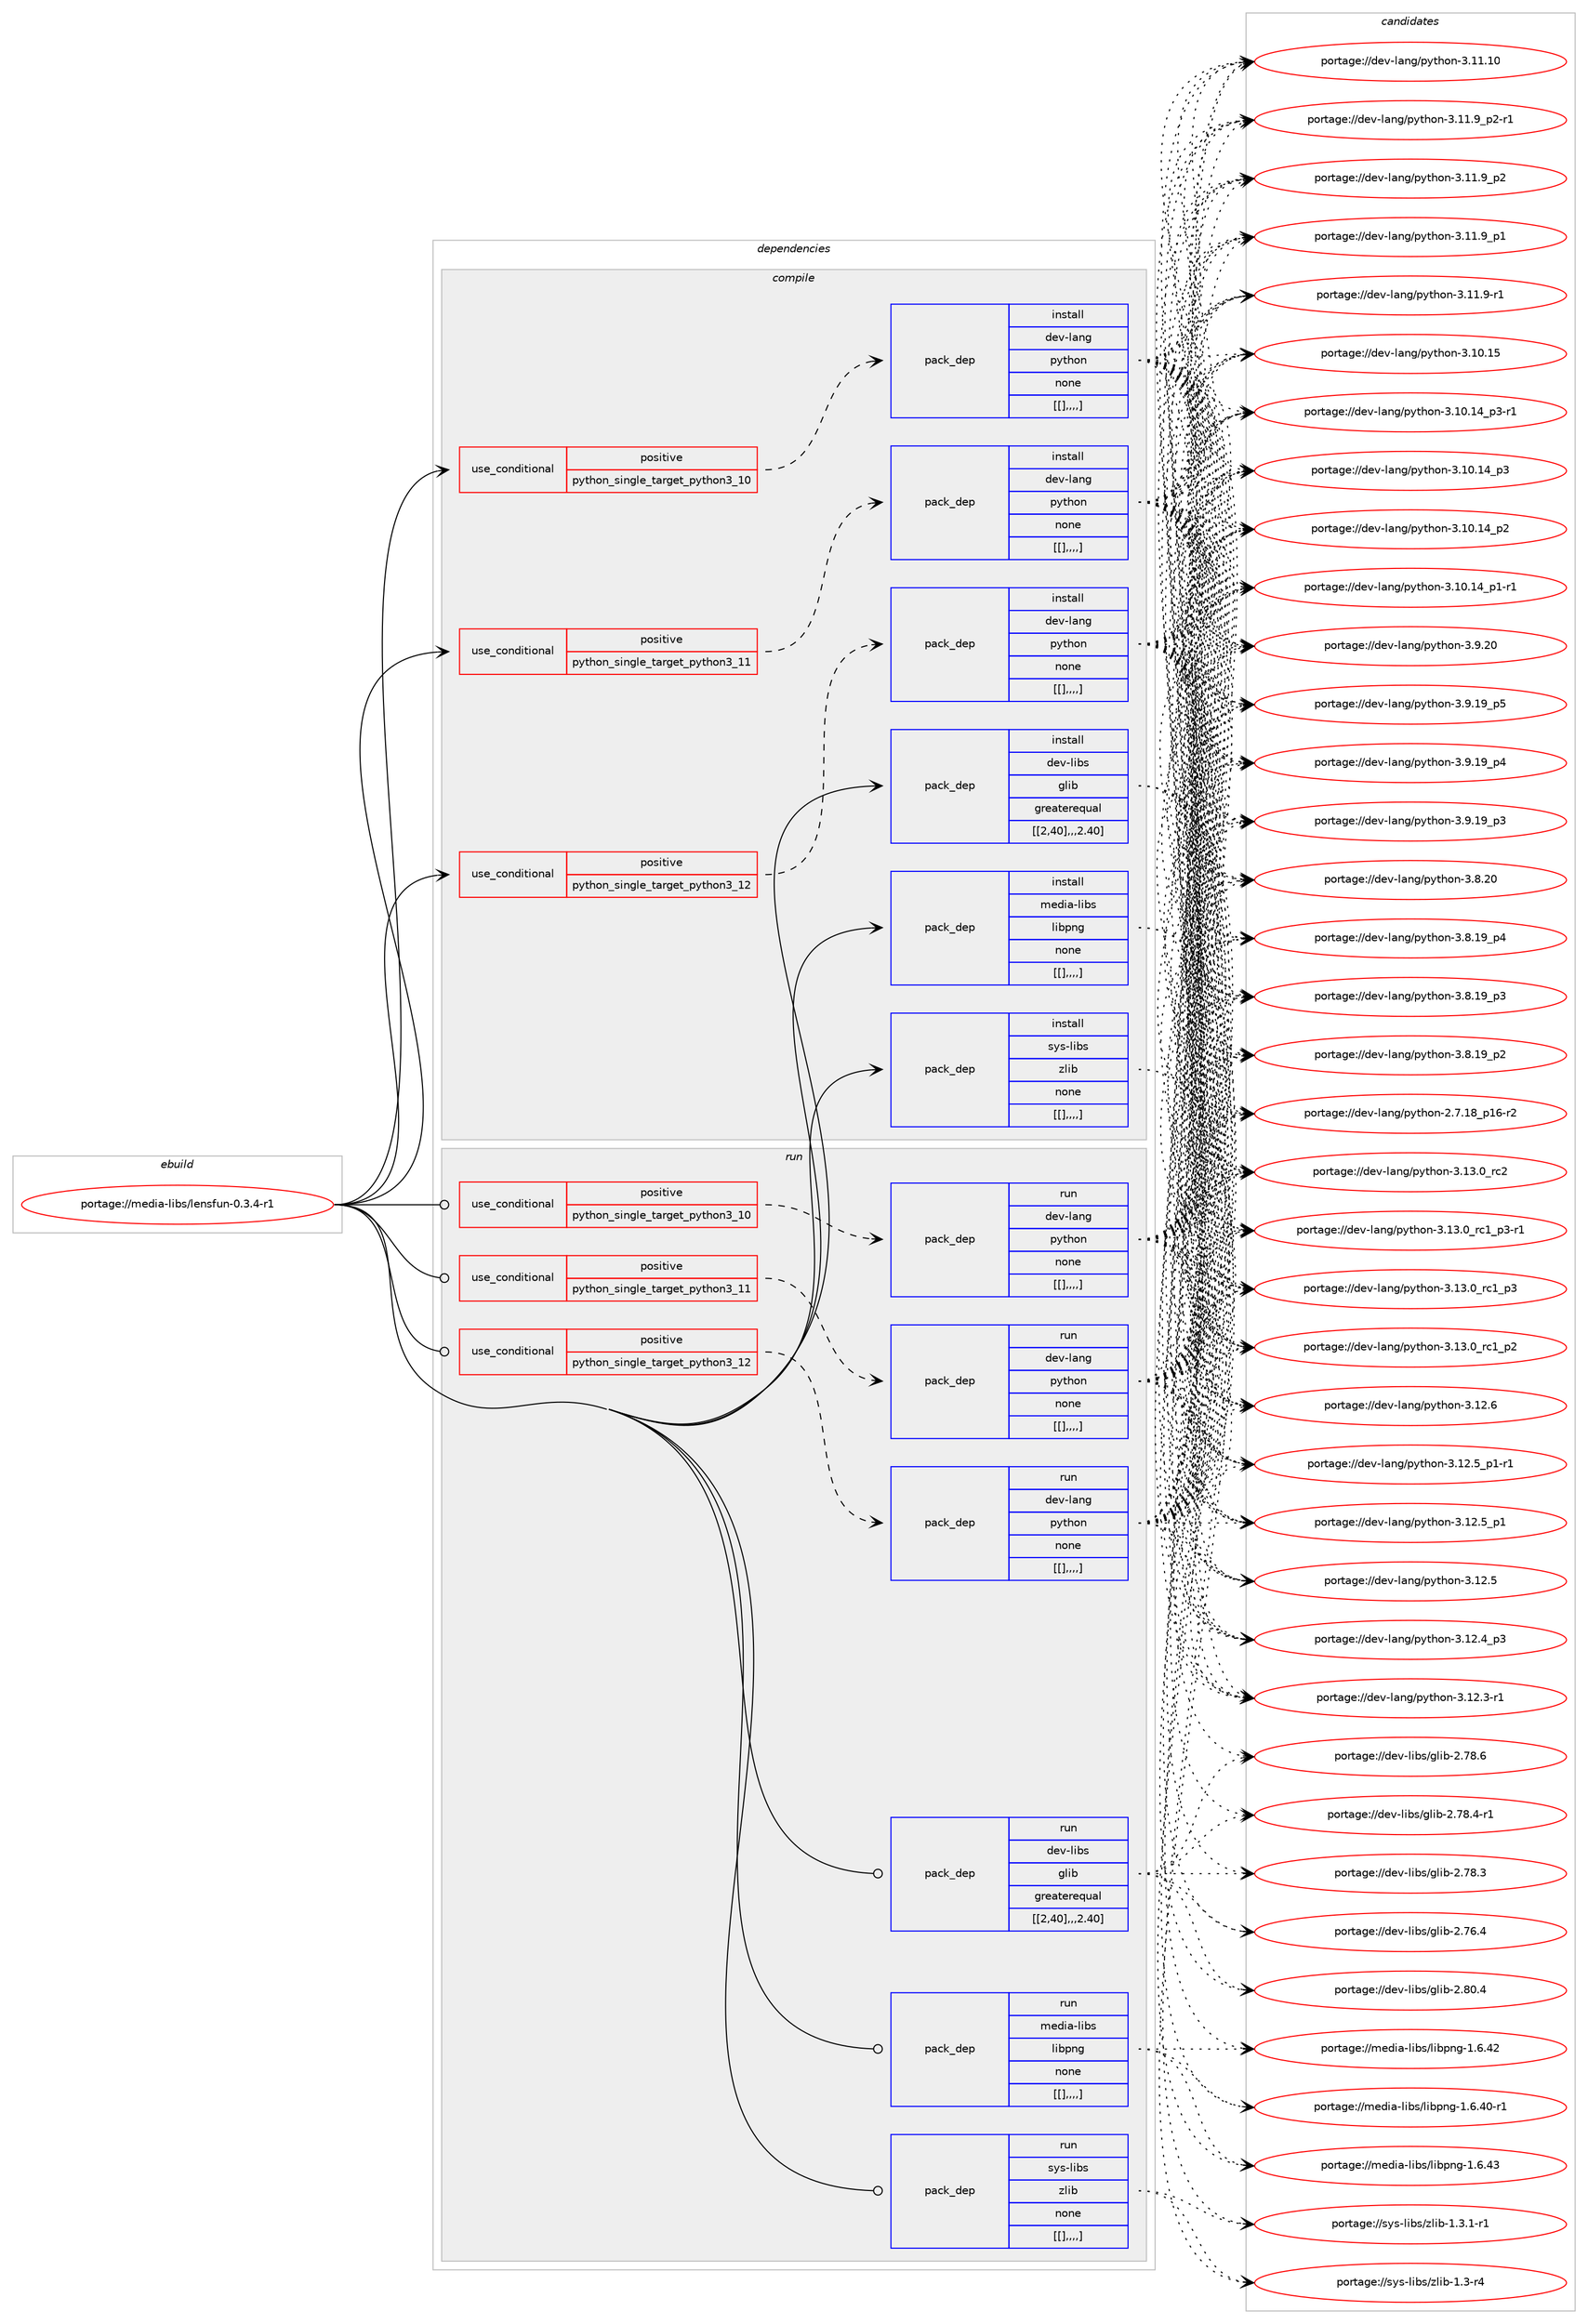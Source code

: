 digraph prolog {

# *************
# Graph options
# *************

newrank=true;
concentrate=true;
compound=true;
graph [rankdir=LR,fontname=Helvetica,fontsize=10,ranksep=1.5];#, ranksep=2.5, nodesep=0.2];
edge  [arrowhead=vee];
node  [fontname=Helvetica,fontsize=10];

# **********
# The ebuild
# **********

subgraph cluster_leftcol {
color=gray;
label=<<i>ebuild</i>>;
id [label="portage://media-libs/lensfun-0.3.4-r1", color=red, width=4, href="../media-libs/lensfun-0.3.4-r1.svg"];
}

# ****************
# The dependencies
# ****************

subgraph cluster_midcol {
color=gray;
label=<<i>dependencies</i>>;
subgraph cluster_compile {
fillcolor="#eeeeee";
style=filled;
label=<<i>compile</i>>;
subgraph cond78542 {
dependency314137 [label=<<TABLE BORDER="0" CELLBORDER="1" CELLSPACING="0" CELLPADDING="4"><TR><TD ROWSPAN="3" CELLPADDING="10">use_conditional</TD></TR><TR><TD>positive</TD></TR><TR><TD>python_single_target_python3_10</TD></TR></TABLE>>, shape=none, color=red];
subgraph pack233063 {
dependency314138 [label=<<TABLE BORDER="0" CELLBORDER="1" CELLSPACING="0" CELLPADDING="4" WIDTH="220"><TR><TD ROWSPAN="6" CELLPADDING="30">pack_dep</TD></TR><TR><TD WIDTH="110">install</TD></TR><TR><TD>dev-lang</TD></TR><TR><TD>python</TD></TR><TR><TD>none</TD></TR><TR><TD>[[],,,,]</TD></TR></TABLE>>, shape=none, color=blue];
}
dependency314137:e -> dependency314138:w [weight=20,style="dashed",arrowhead="vee"];
}
id:e -> dependency314137:w [weight=20,style="solid",arrowhead="vee"];
subgraph cond78543 {
dependency314139 [label=<<TABLE BORDER="0" CELLBORDER="1" CELLSPACING="0" CELLPADDING="4"><TR><TD ROWSPAN="3" CELLPADDING="10">use_conditional</TD></TR><TR><TD>positive</TD></TR><TR><TD>python_single_target_python3_11</TD></TR></TABLE>>, shape=none, color=red];
subgraph pack233064 {
dependency314140 [label=<<TABLE BORDER="0" CELLBORDER="1" CELLSPACING="0" CELLPADDING="4" WIDTH="220"><TR><TD ROWSPAN="6" CELLPADDING="30">pack_dep</TD></TR><TR><TD WIDTH="110">install</TD></TR><TR><TD>dev-lang</TD></TR><TR><TD>python</TD></TR><TR><TD>none</TD></TR><TR><TD>[[],,,,]</TD></TR></TABLE>>, shape=none, color=blue];
}
dependency314139:e -> dependency314140:w [weight=20,style="dashed",arrowhead="vee"];
}
id:e -> dependency314139:w [weight=20,style="solid",arrowhead="vee"];
subgraph cond78544 {
dependency314141 [label=<<TABLE BORDER="0" CELLBORDER="1" CELLSPACING="0" CELLPADDING="4"><TR><TD ROWSPAN="3" CELLPADDING="10">use_conditional</TD></TR><TR><TD>positive</TD></TR><TR><TD>python_single_target_python3_12</TD></TR></TABLE>>, shape=none, color=red];
subgraph pack233065 {
dependency314142 [label=<<TABLE BORDER="0" CELLBORDER="1" CELLSPACING="0" CELLPADDING="4" WIDTH="220"><TR><TD ROWSPAN="6" CELLPADDING="30">pack_dep</TD></TR><TR><TD WIDTH="110">install</TD></TR><TR><TD>dev-lang</TD></TR><TR><TD>python</TD></TR><TR><TD>none</TD></TR><TR><TD>[[],,,,]</TD></TR></TABLE>>, shape=none, color=blue];
}
dependency314141:e -> dependency314142:w [weight=20,style="dashed",arrowhead="vee"];
}
id:e -> dependency314141:w [weight=20,style="solid",arrowhead="vee"];
subgraph pack233066 {
dependency314143 [label=<<TABLE BORDER="0" CELLBORDER="1" CELLSPACING="0" CELLPADDING="4" WIDTH="220"><TR><TD ROWSPAN="6" CELLPADDING="30">pack_dep</TD></TR><TR><TD WIDTH="110">install</TD></TR><TR><TD>dev-libs</TD></TR><TR><TD>glib</TD></TR><TR><TD>greaterequal</TD></TR><TR><TD>[[2,40],,,2.40]</TD></TR></TABLE>>, shape=none, color=blue];
}
id:e -> dependency314143:w [weight=20,style="solid",arrowhead="vee"];
subgraph pack233067 {
dependency314144 [label=<<TABLE BORDER="0" CELLBORDER="1" CELLSPACING="0" CELLPADDING="4" WIDTH="220"><TR><TD ROWSPAN="6" CELLPADDING="30">pack_dep</TD></TR><TR><TD WIDTH="110">install</TD></TR><TR><TD>media-libs</TD></TR><TR><TD>libpng</TD></TR><TR><TD>none</TD></TR><TR><TD>[[],,,,]</TD></TR></TABLE>>, shape=none, color=blue];
}
id:e -> dependency314144:w [weight=20,style="solid",arrowhead="vee"];
subgraph pack233068 {
dependency314145 [label=<<TABLE BORDER="0" CELLBORDER="1" CELLSPACING="0" CELLPADDING="4" WIDTH="220"><TR><TD ROWSPAN="6" CELLPADDING="30">pack_dep</TD></TR><TR><TD WIDTH="110">install</TD></TR><TR><TD>sys-libs</TD></TR><TR><TD>zlib</TD></TR><TR><TD>none</TD></TR><TR><TD>[[],,,,]</TD></TR></TABLE>>, shape=none, color=blue];
}
id:e -> dependency314145:w [weight=20,style="solid",arrowhead="vee"];
}
subgraph cluster_compileandrun {
fillcolor="#eeeeee";
style=filled;
label=<<i>compile and run</i>>;
}
subgraph cluster_run {
fillcolor="#eeeeee";
style=filled;
label=<<i>run</i>>;
subgraph cond78545 {
dependency314146 [label=<<TABLE BORDER="0" CELLBORDER="1" CELLSPACING="0" CELLPADDING="4"><TR><TD ROWSPAN="3" CELLPADDING="10">use_conditional</TD></TR><TR><TD>positive</TD></TR><TR><TD>python_single_target_python3_10</TD></TR></TABLE>>, shape=none, color=red];
subgraph pack233069 {
dependency314147 [label=<<TABLE BORDER="0" CELLBORDER="1" CELLSPACING="0" CELLPADDING="4" WIDTH="220"><TR><TD ROWSPAN="6" CELLPADDING="30">pack_dep</TD></TR><TR><TD WIDTH="110">run</TD></TR><TR><TD>dev-lang</TD></TR><TR><TD>python</TD></TR><TR><TD>none</TD></TR><TR><TD>[[],,,,]</TD></TR></TABLE>>, shape=none, color=blue];
}
dependency314146:e -> dependency314147:w [weight=20,style="dashed",arrowhead="vee"];
}
id:e -> dependency314146:w [weight=20,style="solid",arrowhead="odot"];
subgraph cond78546 {
dependency314148 [label=<<TABLE BORDER="0" CELLBORDER="1" CELLSPACING="0" CELLPADDING="4"><TR><TD ROWSPAN="3" CELLPADDING="10">use_conditional</TD></TR><TR><TD>positive</TD></TR><TR><TD>python_single_target_python3_11</TD></TR></TABLE>>, shape=none, color=red];
subgraph pack233070 {
dependency314149 [label=<<TABLE BORDER="0" CELLBORDER="1" CELLSPACING="0" CELLPADDING="4" WIDTH="220"><TR><TD ROWSPAN="6" CELLPADDING="30">pack_dep</TD></TR><TR><TD WIDTH="110">run</TD></TR><TR><TD>dev-lang</TD></TR><TR><TD>python</TD></TR><TR><TD>none</TD></TR><TR><TD>[[],,,,]</TD></TR></TABLE>>, shape=none, color=blue];
}
dependency314148:e -> dependency314149:w [weight=20,style="dashed",arrowhead="vee"];
}
id:e -> dependency314148:w [weight=20,style="solid",arrowhead="odot"];
subgraph cond78547 {
dependency314150 [label=<<TABLE BORDER="0" CELLBORDER="1" CELLSPACING="0" CELLPADDING="4"><TR><TD ROWSPAN="3" CELLPADDING="10">use_conditional</TD></TR><TR><TD>positive</TD></TR><TR><TD>python_single_target_python3_12</TD></TR></TABLE>>, shape=none, color=red];
subgraph pack233071 {
dependency314151 [label=<<TABLE BORDER="0" CELLBORDER="1" CELLSPACING="0" CELLPADDING="4" WIDTH="220"><TR><TD ROWSPAN="6" CELLPADDING="30">pack_dep</TD></TR><TR><TD WIDTH="110">run</TD></TR><TR><TD>dev-lang</TD></TR><TR><TD>python</TD></TR><TR><TD>none</TD></TR><TR><TD>[[],,,,]</TD></TR></TABLE>>, shape=none, color=blue];
}
dependency314150:e -> dependency314151:w [weight=20,style="dashed",arrowhead="vee"];
}
id:e -> dependency314150:w [weight=20,style="solid",arrowhead="odot"];
subgraph pack233072 {
dependency314152 [label=<<TABLE BORDER="0" CELLBORDER="1" CELLSPACING="0" CELLPADDING="4" WIDTH="220"><TR><TD ROWSPAN="6" CELLPADDING="30">pack_dep</TD></TR><TR><TD WIDTH="110">run</TD></TR><TR><TD>dev-libs</TD></TR><TR><TD>glib</TD></TR><TR><TD>greaterequal</TD></TR><TR><TD>[[2,40],,,2.40]</TD></TR></TABLE>>, shape=none, color=blue];
}
id:e -> dependency314152:w [weight=20,style="solid",arrowhead="odot"];
subgraph pack233073 {
dependency314153 [label=<<TABLE BORDER="0" CELLBORDER="1" CELLSPACING="0" CELLPADDING="4" WIDTH="220"><TR><TD ROWSPAN="6" CELLPADDING="30">pack_dep</TD></TR><TR><TD WIDTH="110">run</TD></TR><TR><TD>media-libs</TD></TR><TR><TD>libpng</TD></TR><TR><TD>none</TD></TR><TR><TD>[[],,,,]</TD></TR></TABLE>>, shape=none, color=blue];
}
id:e -> dependency314153:w [weight=20,style="solid",arrowhead="odot"];
subgraph pack233074 {
dependency314154 [label=<<TABLE BORDER="0" CELLBORDER="1" CELLSPACING="0" CELLPADDING="4" WIDTH="220"><TR><TD ROWSPAN="6" CELLPADDING="30">pack_dep</TD></TR><TR><TD WIDTH="110">run</TD></TR><TR><TD>sys-libs</TD></TR><TR><TD>zlib</TD></TR><TR><TD>none</TD></TR><TR><TD>[[],,,,]</TD></TR></TABLE>>, shape=none, color=blue];
}
id:e -> dependency314154:w [weight=20,style="solid",arrowhead="odot"];
}
}

# **************
# The candidates
# **************

subgraph cluster_choices {
rank=same;
color=gray;
label=<<i>candidates</i>>;

subgraph choice233063 {
color=black;
nodesep=1;
choice10010111845108971101034711212111610411111045514649514648951149950 [label="portage://dev-lang/python-3.13.0_rc2", color=red, width=4,href="../dev-lang/python-3.13.0_rc2.svg"];
choice1001011184510897110103471121211161041111104551464951464895114994995112514511449 [label="portage://dev-lang/python-3.13.0_rc1_p3-r1", color=red, width=4,href="../dev-lang/python-3.13.0_rc1_p3-r1.svg"];
choice100101118451089711010347112121116104111110455146495146489511499499511251 [label="portage://dev-lang/python-3.13.0_rc1_p3", color=red, width=4,href="../dev-lang/python-3.13.0_rc1_p3.svg"];
choice100101118451089711010347112121116104111110455146495146489511499499511250 [label="portage://dev-lang/python-3.13.0_rc1_p2", color=red, width=4,href="../dev-lang/python-3.13.0_rc1_p2.svg"];
choice10010111845108971101034711212111610411111045514649504654 [label="portage://dev-lang/python-3.12.6", color=red, width=4,href="../dev-lang/python-3.12.6.svg"];
choice1001011184510897110103471121211161041111104551464950465395112494511449 [label="portage://dev-lang/python-3.12.5_p1-r1", color=red, width=4,href="../dev-lang/python-3.12.5_p1-r1.svg"];
choice100101118451089711010347112121116104111110455146495046539511249 [label="portage://dev-lang/python-3.12.5_p1", color=red, width=4,href="../dev-lang/python-3.12.5_p1.svg"];
choice10010111845108971101034711212111610411111045514649504653 [label="portage://dev-lang/python-3.12.5", color=red, width=4,href="../dev-lang/python-3.12.5.svg"];
choice100101118451089711010347112121116104111110455146495046529511251 [label="portage://dev-lang/python-3.12.4_p3", color=red, width=4,href="../dev-lang/python-3.12.4_p3.svg"];
choice100101118451089711010347112121116104111110455146495046514511449 [label="portage://dev-lang/python-3.12.3-r1", color=red, width=4,href="../dev-lang/python-3.12.3-r1.svg"];
choice1001011184510897110103471121211161041111104551464949464948 [label="portage://dev-lang/python-3.11.10", color=red, width=4,href="../dev-lang/python-3.11.10.svg"];
choice1001011184510897110103471121211161041111104551464949465795112504511449 [label="portage://dev-lang/python-3.11.9_p2-r1", color=red, width=4,href="../dev-lang/python-3.11.9_p2-r1.svg"];
choice100101118451089711010347112121116104111110455146494946579511250 [label="portage://dev-lang/python-3.11.9_p2", color=red, width=4,href="../dev-lang/python-3.11.9_p2.svg"];
choice100101118451089711010347112121116104111110455146494946579511249 [label="portage://dev-lang/python-3.11.9_p1", color=red, width=4,href="../dev-lang/python-3.11.9_p1.svg"];
choice100101118451089711010347112121116104111110455146494946574511449 [label="portage://dev-lang/python-3.11.9-r1", color=red, width=4,href="../dev-lang/python-3.11.9-r1.svg"];
choice1001011184510897110103471121211161041111104551464948464953 [label="portage://dev-lang/python-3.10.15", color=red, width=4,href="../dev-lang/python-3.10.15.svg"];
choice100101118451089711010347112121116104111110455146494846495295112514511449 [label="portage://dev-lang/python-3.10.14_p3-r1", color=red, width=4,href="../dev-lang/python-3.10.14_p3-r1.svg"];
choice10010111845108971101034711212111610411111045514649484649529511251 [label="portage://dev-lang/python-3.10.14_p3", color=red, width=4,href="../dev-lang/python-3.10.14_p3.svg"];
choice10010111845108971101034711212111610411111045514649484649529511250 [label="portage://dev-lang/python-3.10.14_p2", color=red, width=4,href="../dev-lang/python-3.10.14_p2.svg"];
choice100101118451089711010347112121116104111110455146494846495295112494511449 [label="portage://dev-lang/python-3.10.14_p1-r1", color=red, width=4,href="../dev-lang/python-3.10.14_p1-r1.svg"];
choice10010111845108971101034711212111610411111045514657465048 [label="portage://dev-lang/python-3.9.20", color=red, width=4,href="../dev-lang/python-3.9.20.svg"];
choice100101118451089711010347112121116104111110455146574649579511253 [label="portage://dev-lang/python-3.9.19_p5", color=red, width=4,href="../dev-lang/python-3.9.19_p5.svg"];
choice100101118451089711010347112121116104111110455146574649579511252 [label="portage://dev-lang/python-3.9.19_p4", color=red, width=4,href="../dev-lang/python-3.9.19_p4.svg"];
choice100101118451089711010347112121116104111110455146574649579511251 [label="portage://dev-lang/python-3.9.19_p3", color=red, width=4,href="../dev-lang/python-3.9.19_p3.svg"];
choice10010111845108971101034711212111610411111045514656465048 [label="portage://dev-lang/python-3.8.20", color=red, width=4,href="../dev-lang/python-3.8.20.svg"];
choice100101118451089711010347112121116104111110455146564649579511252 [label="portage://dev-lang/python-3.8.19_p4", color=red, width=4,href="../dev-lang/python-3.8.19_p4.svg"];
choice100101118451089711010347112121116104111110455146564649579511251 [label="portage://dev-lang/python-3.8.19_p3", color=red, width=4,href="../dev-lang/python-3.8.19_p3.svg"];
choice100101118451089711010347112121116104111110455146564649579511250 [label="portage://dev-lang/python-3.8.19_p2", color=red, width=4,href="../dev-lang/python-3.8.19_p2.svg"];
choice100101118451089711010347112121116104111110455046554649569511249544511450 [label="portage://dev-lang/python-2.7.18_p16-r2", color=red, width=4,href="../dev-lang/python-2.7.18_p16-r2.svg"];
dependency314138:e -> choice10010111845108971101034711212111610411111045514649514648951149950:w [style=dotted,weight="100"];
dependency314138:e -> choice1001011184510897110103471121211161041111104551464951464895114994995112514511449:w [style=dotted,weight="100"];
dependency314138:e -> choice100101118451089711010347112121116104111110455146495146489511499499511251:w [style=dotted,weight="100"];
dependency314138:e -> choice100101118451089711010347112121116104111110455146495146489511499499511250:w [style=dotted,weight="100"];
dependency314138:e -> choice10010111845108971101034711212111610411111045514649504654:w [style=dotted,weight="100"];
dependency314138:e -> choice1001011184510897110103471121211161041111104551464950465395112494511449:w [style=dotted,weight="100"];
dependency314138:e -> choice100101118451089711010347112121116104111110455146495046539511249:w [style=dotted,weight="100"];
dependency314138:e -> choice10010111845108971101034711212111610411111045514649504653:w [style=dotted,weight="100"];
dependency314138:e -> choice100101118451089711010347112121116104111110455146495046529511251:w [style=dotted,weight="100"];
dependency314138:e -> choice100101118451089711010347112121116104111110455146495046514511449:w [style=dotted,weight="100"];
dependency314138:e -> choice1001011184510897110103471121211161041111104551464949464948:w [style=dotted,weight="100"];
dependency314138:e -> choice1001011184510897110103471121211161041111104551464949465795112504511449:w [style=dotted,weight="100"];
dependency314138:e -> choice100101118451089711010347112121116104111110455146494946579511250:w [style=dotted,weight="100"];
dependency314138:e -> choice100101118451089711010347112121116104111110455146494946579511249:w [style=dotted,weight="100"];
dependency314138:e -> choice100101118451089711010347112121116104111110455146494946574511449:w [style=dotted,weight="100"];
dependency314138:e -> choice1001011184510897110103471121211161041111104551464948464953:w [style=dotted,weight="100"];
dependency314138:e -> choice100101118451089711010347112121116104111110455146494846495295112514511449:w [style=dotted,weight="100"];
dependency314138:e -> choice10010111845108971101034711212111610411111045514649484649529511251:w [style=dotted,weight="100"];
dependency314138:e -> choice10010111845108971101034711212111610411111045514649484649529511250:w [style=dotted,weight="100"];
dependency314138:e -> choice100101118451089711010347112121116104111110455146494846495295112494511449:w [style=dotted,weight="100"];
dependency314138:e -> choice10010111845108971101034711212111610411111045514657465048:w [style=dotted,weight="100"];
dependency314138:e -> choice100101118451089711010347112121116104111110455146574649579511253:w [style=dotted,weight="100"];
dependency314138:e -> choice100101118451089711010347112121116104111110455146574649579511252:w [style=dotted,weight="100"];
dependency314138:e -> choice100101118451089711010347112121116104111110455146574649579511251:w [style=dotted,weight="100"];
dependency314138:e -> choice10010111845108971101034711212111610411111045514656465048:w [style=dotted,weight="100"];
dependency314138:e -> choice100101118451089711010347112121116104111110455146564649579511252:w [style=dotted,weight="100"];
dependency314138:e -> choice100101118451089711010347112121116104111110455146564649579511251:w [style=dotted,weight="100"];
dependency314138:e -> choice100101118451089711010347112121116104111110455146564649579511250:w [style=dotted,weight="100"];
dependency314138:e -> choice100101118451089711010347112121116104111110455046554649569511249544511450:w [style=dotted,weight="100"];
}
subgraph choice233064 {
color=black;
nodesep=1;
choice10010111845108971101034711212111610411111045514649514648951149950 [label="portage://dev-lang/python-3.13.0_rc2", color=red, width=4,href="../dev-lang/python-3.13.0_rc2.svg"];
choice1001011184510897110103471121211161041111104551464951464895114994995112514511449 [label="portage://dev-lang/python-3.13.0_rc1_p3-r1", color=red, width=4,href="../dev-lang/python-3.13.0_rc1_p3-r1.svg"];
choice100101118451089711010347112121116104111110455146495146489511499499511251 [label="portage://dev-lang/python-3.13.0_rc1_p3", color=red, width=4,href="../dev-lang/python-3.13.0_rc1_p3.svg"];
choice100101118451089711010347112121116104111110455146495146489511499499511250 [label="portage://dev-lang/python-3.13.0_rc1_p2", color=red, width=4,href="../dev-lang/python-3.13.0_rc1_p2.svg"];
choice10010111845108971101034711212111610411111045514649504654 [label="portage://dev-lang/python-3.12.6", color=red, width=4,href="../dev-lang/python-3.12.6.svg"];
choice1001011184510897110103471121211161041111104551464950465395112494511449 [label="portage://dev-lang/python-3.12.5_p1-r1", color=red, width=4,href="../dev-lang/python-3.12.5_p1-r1.svg"];
choice100101118451089711010347112121116104111110455146495046539511249 [label="portage://dev-lang/python-3.12.5_p1", color=red, width=4,href="../dev-lang/python-3.12.5_p1.svg"];
choice10010111845108971101034711212111610411111045514649504653 [label="portage://dev-lang/python-3.12.5", color=red, width=4,href="../dev-lang/python-3.12.5.svg"];
choice100101118451089711010347112121116104111110455146495046529511251 [label="portage://dev-lang/python-3.12.4_p3", color=red, width=4,href="../dev-lang/python-3.12.4_p3.svg"];
choice100101118451089711010347112121116104111110455146495046514511449 [label="portage://dev-lang/python-3.12.3-r1", color=red, width=4,href="../dev-lang/python-3.12.3-r1.svg"];
choice1001011184510897110103471121211161041111104551464949464948 [label="portage://dev-lang/python-3.11.10", color=red, width=4,href="../dev-lang/python-3.11.10.svg"];
choice1001011184510897110103471121211161041111104551464949465795112504511449 [label="portage://dev-lang/python-3.11.9_p2-r1", color=red, width=4,href="../dev-lang/python-3.11.9_p2-r1.svg"];
choice100101118451089711010347112121116104111110455146494946579511250 [label="portage://dev-lang/python-3.11.9_p2", color=red, width=4,href="../dev-lang/python-3.11.9_p2.svg"];
choice100101118451089711010347112121116104111110455146494946579511249 [label="portage://dev-lang/python-3.11.9_p1", color=red, width=4,href="../dev-lang/python-3.11.9_p1.svg"];
choice100101118451089711010347112121116104111110455146494946574511449 [label="portage://dev-lang/python-3.11.9-r1", color=red, width=4,href="../dev-lang/python-3.11.9-r1.svg"];
choice1001011184510897110103471121211161041111104551464948464953 [label="portage://dev-lang/python-3.10.15", color=red, width=4,href="../dev-lang/python-3.10.15.svg"];
choice100101118451089711010347112121116104111110455146494846495295112514511449 [label="portage://dev-lang/python-3.10.14_p3-r1", color=red, width=4,href="../dev-lang/python-3.10.14_p3-r1.svg"];
choice10010111845108971101034711212111610411111045514649484649529511251 [label="portage://dev-lang/python-3.10.14_p3", color=red, width=4,href="../dev-lang/python-3.10.14_p3.svg"];
choice10010111845108971101034711212111610411111045514649484649529511250 [label="portage://dev-lang/python-3.10.14_p2", color=red, width=4,href="../dev-lang/python-3.10.14_p2.svg"];
choice100101118451089711010347112121116104111110455146494846495295112494511449 [label="portage://dev-lang/python-3.10.14_p1-r1", color=red, width=4,href="../dev-lang/python-3.10.14_p1-r1.svg"];
choice10010111845108971101034711212111610411111045514657465048 [label="portage://dev-lang/python-3.9.20", color=red, width=4,href="../dev-lang/python-3.9.20.svg"];
choice100101118451089711010347112121116104111110455146574649579511253 [label="portage://dev-lang/python-3.9.19_p5", color=red, width=4,href="../dev-lang/python-3.9.19_p5.svg"];
choice100101118451089711010347112121116104111110455146574649579511252 [label="portage://dev-lang/python-3.9.19_p4", color=red, width=4,href="../dev-lang/python-3.9.19_p4.svg"];
choice100101118451089711010347112121116104111110455146574649579511251 [label="portage://dev-lang/python-3.9.19_p3", color=red, width=4,href="../dev-lang/python-3.9.19_p3.svg"];
choice10010111845108971101034711212111610411111045514656465048 [label="portage://dev-lang/python-3.8.20", color=red, width=4,href="../dev-lang/python-3.8.20.svg"];
choice100101118451089711010347112121116104111110455146564649579511252 [label="portage://dev-lang/python-3.8.19_p4", color=red, width=4,href="../dev-lang/python-3.8.19_p4.svg"];
choice100101118451089711010347112121116104111110455146564649579511251 [label="portage://dev-lang/python-3.8.19_p3", color=red, width=4,href="../dev-lang/python-3.8.19_p3.svg"];
choice100101118451089711010347112121116104111110455146564649579511250 [label="portage://dev-lang/python-3.8.19_p2", color=red, width=4,href="../dev-lang/python-3.8.19_p2.svg"];
choice100101118451089711010347112121116104111110455046554649569511249544511450 [label="portage://dev-lang/python-2.7.18_p16-r2", color=red, width=4,href="../dev-lang/python-2.7.18_p16-r2.svg"];
dependency314140:e -> choice10010111845108971101034711212111610411111045514649514648951149950:w [style=dotted,weight="100"];
dependency314140:e -> choice1001011184510897110103471121211161041111104551464951464895114994995112514511449:w [style=dotted,weight="100"];
dependency314140:e -> choice100101118451089711010347112121116104111110455146495146489511499499511251:w [style=dotted,weight="100"];
dependency314140:e -> choice100101118451089711010347112121116104111110455146495146489511499499511250:w [style=dotted,weight="100"];
dependency314140:e -> choice10010111845108971101034711212111610411111045514649504654:w [style=dotted,weight="100"];
dependency314140:e -> choice1001011184510897110103471121211161041111104551464950465395112494511449:w [style=dotted,weight="100"];
dependency314140:e -> choice100101118451089711010347112121116104111110455146495046539511249:w [style=dotted,weight="100"];
dependency314140:e -> choice10010111845108971101034711212111610411111045514649504653:w [style=dotted,weight="100"];
dependency314140:e -> choice100101118451089711010347112121116104111110455146495046529511251:w [style=dotted,weight="100"];
dependency314140:e -> choice100101118451089711010347112121116104111110455146495046514511449:w [style=dotted,weight="100"];
dependency314140:e -> choice1001011184510897110103471121211161041111104551464949464948:w [style=dotted,weight="100"];
dependency314140:e -> choice1001011184510897110103471121211161041111104551464949465795112504511449:w [style=dotted,weight="100"];
dependency314140:e -> choice100101118451089711010347112121116104111110455146494946579511250:w [style=dotted,weight="100"];
dependency314140:e -> choice100101118451089711010347112121116104111110455146494946579511249:w [style=dotted,weight="100"];
dependency314140:e -> choice100101118451089711010347112121116104111110455146494946574511449:w [style=dotted,weight="100"];
dependency314140:e -> choice1001011184510897110103471121211161041111104551464948464953:w [style=dotted,weight="100"];
dependency314140:e -> choice100101118451089711010347112121116104111110455146494846495295112514511449:w [style=dotted,weight="100"];
dependency314140:e -> choice10010111845108971101034711212111610411111045514649484649529511251:w [style=dotted,weight="100"];
dependency314140:e -> choice10010111845108971101034711212111610411111045514649484649529511250:w [style=dotted,weight="100"];
dependency314140:e -> choice100101118451089711010347112121116104111110455146494846495295112494511449:w [style=dotted,weight="100"];
dependency314140:e -> choice10010111845108971101034711212111610411111045514657465048:w [style=dotted,weight="100"];
dependency314140:e -> choice100101118451089711010347112121116104111110455146574649579511253:w [style=dotted,weight="100"];
dependency314140:e -> choice100101118451089711010347112121116104111110455146574649579511252:w [style=dotted,weight="100"];
dependency314140:e -> choice100101118451089711010347112121116104111110455146574649579511251:w [style=dotted,weight="100"];
dependency314140:e -> choice10010111845108971101034711212111610411111045514656465048:w [style=dotted,weight="100"];
dependency314140:e -> choice100101118451089711010347112121116104111110455146564649579511252:w [style=dotted,weight="100"];
dependency314140:e -> choice100101118451089711010347112121116104111110455146564649579511251:w [style=dotted,weight="100"];
dependency314140:e -> choice100101118451089711010347112121116104111110455146564649579511250:w [style=dotted,weight="100"];
dependency314140:e -> choice100101118451089711010347112121116104111110455046554649569511249544511450:w [style=dotted,weight="100"];
}
subgraph choice233065 {
color=black;
nodesep=1;
choice10010111845108971101034711212111610411111045514649514648951149950 [label="portage://dev-lang/python-3.13.0_rc2", color=red, width=4,href="../dev-lang/python-3.13.0_rc2.svg"];
choice1001011184510897110103471121211161041111104551464951464895114994995112514511449 [label="portage://dev-lang/python-3.13.0_rc1_p3-r1", color=red, width=4,href="../dev-lang/python-3.13.0_rc1_p3-r1.svg"];
choice100101118451089711010347112121116104111110455146495146489511499499511251 [label="portage://dev-lang/python-3.13.0_rc1_p3", color=red, width=4,href="../dev-lang/python-3.13.0_rc1_p3.svg"];
choice100101118451089711010347112121116104111110455146495146489511499499511250 [label="portage://dev-lang/python-3.13.0_rc1_p2", color=red, width=4,href="../dev-lang/python-3.13.0_rc1_p2.svg"];
choice10010111845108971101034711212111610411111045514649504654 [label="portage://dev-lang/python-3.12.6", color=red, width=4,href="../dev-lang/python-3.12.6.svg"];
choice1001011184510897110103471121211161041111104551464950465395112494511449 [label="portage://dev-lang/python-3.12.5_p1-r1", color=red, width=4,href="../dev-lang/python-3.12.5_p1-r1.svg"];
choice100101118451089711010347112121116104111110455146495046539511249 [label="portage://dev-lang/python-3.12.5_p1", color=red, width=4,href="../dev-lang/python-3.12.5_p1.svg"];
choice10010111845108971101034711212111610411111045514649504653 [label="portage://dev-lang/python-3.12.5", color=red, width=4,href="../dev-lang/python-3.12.5.svg"];
choice100101118451089711010347112121116104111110455146495046529511251 [label="portage://dev-lang/python-3.12.4_p3", color=red, width=4,href="../dev-lang/python-3.12.4_p3.svg"];
choice100101118451089711010347112121116104111110455146495046514511449 [label="portage://dev-lang/python-3.12.3-r1", color=red, width=4,href="../dev-lang/python-3.12.3-r1.svg"];
choice1001011184510897110103471121211161041111104551464949464948 [label="portage://dev-lang/python-3.11.10", color=red, width=4,href="../dev-lang/python-3.11.10.svg"];
choice1001011184510897110103471121211161041111104551464949465795112504511449 [label="portage://dev-lang/python-3.11.9_p2-r1", color=red, width=4,href="../dev-lang/python-3.11.9_p2-r1.svg"];
choice100101118451089711010347112121116104111110455146494946579511250 [label="portage://dev-lang/python-3.11.9_p2", color=red, width=4,href="../dev-lang/python-3.11.9_p2.svg"];
choice100101118451089711010347112121116104111110455146494946579511249 [label="portage://dev-lang/python-3.11.9_p1", color=red, width=4,href="../dev-lang/python-3.11.9_p1.svg"];
choice100101118451089711010347112121116104111110455146494946574511449 [label="portage://dev-lang/python-3.11.9-r1", color=red, width=4,href="../dev-lang/python-3.11.9-r1.svg"];
choice1001011184510897110103471121211161041111104551464948464953 [label="portage://dev-lang/python-3.10.15", color=red, width=4,href="../dev-lang/python-3.10.15.svg"];
choice100101118451089711010347112121116104111110455146494846495295112514511449 [label="portage://dev-lang/python-3.10.14_p3-r1", color=red, width=4,href="../dev-lang/python-3.10.14_p3-r1.svg"];
choice10010111845108971101034711212111610411111045514649484649529511251 [label="portage://dev-lang/python-3.10.14_p3", color=red, width=4,href="../dev-lang/python-3.10.14_p3.svg"];
choice10010111845108971101034711212111610411111045514649484649529511250 [label="portage://dev-lang/python-3.10.14_p2", color=red, width=4,href="../dev-lang/python-3.10.14_p2.svg"];
choice100101118451089711010347112121116104111110455146494846495295112494511449 [label="portage://dev-lang/python-3.10.14_p1-r1", color=red, width=4,href="../dev-lang/python-3.10.14_p1-r1.svg"];
choice10010111845108971101034711212111610411111045514657465048 [label="portage://dev-lang/python-3.9.20", color=red, width=4,href="../dev-lang/python-3.9.20.svg"];
choice100101118451089711010347112121116104111110455146574649579511253 [label="portage://dev-lang/python-3.9.19_p5", color=red, width=4,href="../dev-lang/python-3.9.19_p5.svg"];
choice100101118451089711010347112121116104111110455146574649579511252 [label="portage://dev-lang/python-3.9.19_p4", color=red, width=4,href="../dev-lang/python-3.9.19_p4.svg"];
choice100101118451089711010347112121116104111110455146574649579511251 [label="portage://dev-lang/python-3.9.19_p3", color=red, width=4,href="../dev-lang/python-3.9.19_p3.svg"];
choice10010111845108971101034711212111610411111045514656465048 [label="portage://dev-lang/python-3.8.20", color=red, width=4,href="../dev-lang/python-3.8.20.svg"];
choice100101118451089711010347112121116104111110455146564649579511252 [label="portage://dev-lang/python-3.8.19_p4", color=red, width=4,href="../dev-lang/python-3.8.19_p4.svg"];
choice100101118451089711010347112121116104111110455146564649579511251 [label="portage://dev-lang/python-3.8.19_p3", color=red, width=4,href="../dev-lang/python-3.8.19_p3.svg"];
choice100101118451089711010347112121116104111110455146564649579511250 [label="portage://dev-lang/python-3.8.19_p2", color=red, width=4,href="../dev-lang/python-3.8.19_p2.svg"];
choice100101118451089711010347112121116104111110455046554649569511249544511450 [label="portage://dev-lang/python-2.7.18_p16-r2", color=red, width=4,href="../dev-lang/python-2.7.18_p16-r2.svg"];
dependency314142:e -> choice10010111845108971101034711212111610411111045514649514648951149950:w [style=dotted,weight="100"];
dependency314142:e -> choice1001011184510897110103471121211161041111104551464951464895114994995112514511449:w [style=dotted,weight="100"];
dependency314142:e -> choice100101118451089711010347112121116104111110455146495146489511499499511251:w [style=dotted,weight="100"];
dependency314142:e -> choice100101118451089711010347112121116104111110455146495146489511499499511250:w [style=dotted,weight="100"];
dependency314142:e -> choice10010111845108971101034711212111610411111045514649504654:w [style=dotted,weight="100"];
dependency314142:e -> choice1001011184510897110103471121211161041111104551464950465395112494511449:w [style=dotted,weight="100"];
dependency314142:e -> choice100101118451089711010347112121116104111110455146495046539511249:w [style=dotted,weight="100"];
dependency314142:e -> choice10010111845108971101034711212111610411111045514649504653:w [style=dotted,weight="100"];
dependency314142:e -> choice100101118451089711010347112121116104111110455146495046529511251:w [style=dotted,weight="100"];
dependency314142:e -> choice100101118451089711010347112121116104111110455146495046514511449:w [style=dotted,weight="100"];
dependency314142:e -> choice1001011184510897110103471121211161041111104551464949464948:w [style=dotted,weight="100"];
dependency314142:e -> choice1001011184510897110103471121211161041111104551464949465795112504511449:w [style=dotted,weight="100"];
dependency314142:e -> choice100101118451089711010347112121116104111110455146494946579511250:w [style=dotted,weight="100"];
dependency314142:e -> choice100101118451089711010347112121116104111110455146494946579511249:w [style=dotted,weight="100"];
dependency314142:e -> choice100101118451089711010347112121116104111110455146494946574511449:w [style=dotted,weight="100"];
dependency314142:e -> choice1001011184510897110103471121211161041111104551464948464953:w [style=dotted,weight="100"];
dependency314142:e -> choice100101118451089711010347112121116104111110455146494846495295112514511449:w [style=dotted,weight="100"];
dependency314142:e -> choice10010111845108971101034711212111610411111045514649484649529511251:w [style=dotted,weight="100"];
dependency314142:e -> choice10010111845108971101034711212111610411111045514649484649529511250:w [style=dotted,weight="100"];
dependency314142:e -> choice100101118451089711010347112121116104111110455146494846495295112494511449:w [style=dotted,weight="100"];
dependency314142:e -> choice10010111845108971101034711212111610411111045514657465048:w [style=dotted,weight="100"];
dependency314142:e -> choice100101118451089711010347112121116104111110455146574649579511253:w [style=dotted,weight="100"];
dependency314142:e -> choice100101118451089711010347112121116104111110455146574649579511252:w [style=dotted,weight="100"];
dependency314142:e -> choice100101118451089711010347112121116104111110455146574649579511251:w [style=dotted,weight="100"];
dependency314142:e -> choice10010111845108971101034711212111610411111045514656465048:w [style=dotted,weight="100"];
dependency314142:e -> choice100101118451089711010347112121116104111110455146564649579511252:w [style=dotted,weight="100"];
dependency314142:e -> choice100101118451089711010347112121116104111110455146564649579511251:w [style=dotted,weight="100"];
dependency314142:e -> choice100101118451089711010347112121116104111110455146564649579511250:w [style=dotted,weight="100"];
dependency314142:e -> choice100101118451089711010347112121116104111110455046554649569511249544511450:w [style=dotted,weight="100"];
}
subgraph choice233066 {
color=black;
nodesep=1;
choice1001011184510810598115471031081059845504656484652 [label="portage://dev-libs/glib-2.80.4", color=red, width=4,href="../dev-libs/glib-2.80.4.svg"];
choice1001011184510810598115471031081059845504655564654 [label="portage://dev-libs/glib-2.78.6", color=red, width=4,href="../dev-libs/glib-2.78.6.svg"];
choice10010111845108105981154710310810598455046555646524511449 [label="portage://dev-libs/glib-2.78.4-r1", color=red, width=4,href="../dev-libs/glib-2.78.4-r1.svg"];
choice1001011184510810598115471031081059845504655564651 [label="portage://dev-libs/glib-2.78.3", color=red, width=4,href="../dev-libs/glib-2.78.3.svg"];
choice1001011184510810598115471031081059845504655544652 [label="portage://dev-libs/glib-2.76.4", color=red, width=4,href="../dev-libs/glib-2.76.4.svg"];
dependency314143:e -> choice1001011184510810598115471031081059845504656484652:w [style=dotted,weight="100"];
dependency314143:e -> choice1001011184510810598115471031081059845504655564654:w [style=dotted,weight="100"];
dependency314143:e -> choice10010111845108105981154710310810598455046555646524511449:w [style=dotted,weight="100"];
dependency314143:e -> choice1001011184510810598115471031081059845504655564651:w [style=dotted,weight="100"];
dependency314143:e -> choice1001011184510810598115471031081059845504655544652:w [style=dotted,weight="100"];
}
subgraph choice233067 {
color=black;
nodesep=1;
choice109101100105974510810598115471081059811211010345494654465251 [label="portage://media-libs/libpng-1.6.43", color=red, width=4,href="../media-libs/libpng-1.6.43.svg"];
choice109101100105974510810598115471081059811211010345494654465250 [label="portage://media-libs/libpng-1.6.42", color=red, width=4,href="../media-libs/libpng-1.6.42.svg"];
choice1091011001059745108105981154710810598112110103454946544652484511449 [label="portage://media-libs/libpng-1.6.40-r1", color=red, width=4,href="../media-libs/libpng-1.6.40-r1.svg"];
dependency314144:e -> choice109101100105974510810598115471081059811211010345494654465251:w [style=dotted,weight="100"];
dependency314144:e -> choice109101100105974510810598115471081059811211010345494654465250:w [style=dotted,weight="100"];
dependency314144:e -> choice1091011001059745108105981154710810598112110103454946544652484511449:w [style=dotted,weight="100"];
}
subgraph choice233068 {
color=black;
nodesep=1;
choice115121115451081059811547122108105984549465146494511449 [label="portage://sys-libs/zlib-1.3.1-r1", color=red, width=4,href="../sys-libs/zlib-1.3.1-r1.svg"];
choice11512111545108105981154712210810598454946514511452 [label="portage://sys-libs/zlib-1.3-r4", color=red, width=4,href="../sys-libs/zlib-1.3-r4.svg"];
dependency314145:e -> choice115121115451081059811547122108105984549465146494511449:w [style=dotted,weight="100"];
dependency314145:e -> choice11512111545108105981154712210810598454946514511452:w [style=dotted,weight="100"];
}
subgraph choice233069 {
color=black;
nodesep=1;
choice10010111845108971101034711212111610411111045514649514648951149950 [label="portage://dev-lang/python-3.13.0_rc2", color=red, width=4,href="../dev-lang/python-3.13.0_rc2.svg"];
choice1001011184510897110103471121211161041111104551464951464895114994995112514511449 [label="portage://dev-lang/python-3.13.0_rc1_p3-r1", color=red, width=4,href="../dev-lang/python-3.13.0_rc1_p3-r1.svg"];
choice100101118451089711010347112121116104111110455146495146489511499499511251 [label="portage://dev-lang/python-3.13.0_rc1_p3", color=red, width=4,href="../dev-lang/python-3.13.0_rc1_p3.svg"];
choice100101118451089711010347112121116104111110455146495146489511499499511250 [label="portage://dev-lang/python-3.13.0_rc1_p2", color=red, width=4,href="../dev-lang/python-3.13.0_rc1_p2.svg"];
choice10010111845108971101034711212111610411111045514649504654 [label="portage://dev-lang/python-3.12.6", color=red, width=4,href="../dev-lang/python-3.12.6.svg"];
choice1001011184510897110103471121211161041111104551464950465395112494511449 [label="portage://dev-lang/python-3.12.5_p1-r1", color=red, width=4,href="../dev-lang/python-3.12.5_p1-r1.svg"];
choice100101118451089711010347112121116104111110455146495046539511249 [label="portage://dev-lang/python-3.12.5_p1", color=red, width=4,href="../dev-lang/python-3.12.5_p1.svg"];
choice10010111845108971101034711212111610411111045514649504653 [label="portage://dev-lang/python-3.12.5", color=red, width=4,href="../dev-lang/python-3.12.5.svg"];
choice100101118451089711010347112121116104111110455146495046529511251 [label="portage://dev-lang/python-3.12.4_p3", color=red, width=4,href="../dev-lang/python-3.12.4_p3.svg"];
choice100101118451089711010347112121116104111110455146495046514511449 [label="portage://dev-lang/python-3.12.3-r1", color=red, width=4,href="../dev-lang/python-3.12.3-r1.svg"];
choice1001011184510897110103471121211161041111104551464949464948 [label="portage://dev-lang/python-3.11.10", color=red, width=4,href="../dev-lang/python-3.11.10.svg"];
choice1001011184510897110103471121211161041111104551464949465795112504511449 [label="portage://dev-lang/python-3.11.9_p2-r1", color=red, width=4,href="../dev-lang/python-3.11.9_p2-r1.svg"];
choice100101118451089711010347112121116104111110455146494946579511250 [label="portage://dev-lang/python-3.11.9_p2", color=red, width=4,href="../dev-lang/python-3.11.9_p2.svg"];
choice100101118451089711010347112121116104111110455146494946579511249 [label="portage://dev-lang/python-3.11.9_p1", color=red, width=4,href="../dev-lang/python-3.11.9_p1.svg"];
choice100101118451089711010347112121116104111110455146494946574511449 [label="portage://dev-lang/python-3.11.9-r1", color=red, width=4,href="../dev-lang/python-3.11.9-r1.svg"];
choice1001011184510897110103471121211161041111104551464948464953 [label="portage://dev-lang/python-3.10.15", color=red, width=4,href="../dev-lang/python-3.10.15.svg"];
choice100101118451089711010347112121116104111110455146494846495295112514511449 [label="portage://dev-lang/python-3.10.14_p3-r1", color=red, width=4,href="../dev-lang/python-3.10.14_p3-r1.svg"];
choice10010111845108971101034711212111610411111045514649484649529511251 [label="portage://dev-lang/python-3.10.14_p3", color=red, width=4,href="../dev-lang/python-3.10.14_p3.svg"];
choice10010111845108971101034711212111610411111045514649484649529511250 [label="portage://dev-lang/python-3.10.14_p2", color=red, width=4,href="../dev-lang/python-3.10.14_p2.svg"];
choice100101118451089711010347112121116104111110455146494846495295112494511449 [label="portage://dev-lang/python-3.10.14_p1-r1", color=red, width=4,href="../dev-lang/python-3.10.14_p1-r1.svg"];
choice10010111845108971101034711212111610411111045514657465048 [label="portage://dev-lang/python-3.9.20", color=red, width=4,href="../dev-lang/python-3.9.20.svg"];
choice100101118451089711010347112121116104111110455146574649579511253 [label="portage://dev-lang/python-3.9.19_p5", color=red, width=4,href="../dev-lang/python-3.9.19_p5.svg"];
choice100101118451089711010347112121116104111110455146574649579511252 [label="portage://dev-lang/python-3.9.19_p4", color=red, width=4,href="../dev-lang/python-3.9.19_p4.svg"];
choice100101118451089711010347112121116104111110455146574649579511251 [label="portage://dev-lang/python-3.9.19_p3", color=red, width=4,href="../dev-lang/python-3.9.19_p3.svg"];
choice10010111845108971101034711212111610411111045514656465048 [label="portage://dev-lang/python-3.8.20", color=red, width=4,href="../dev-lang/python-3.8.20.svg"];
choice100101118451089711010347112121116104111110455146564649579511252 [label="portage://dev-lang/python-3.8.19_p4", color=red, width=4,href="../dev-lang/python-3.8.19_p4.svg"];
choice100101118451089711010347112121116104111110455146564649579511251 [label="portage://dev-lang/python-3.8.19_p3", color=red, width=4,href="../dev-lang/python-3.8.19_p3.svg"];
choice100101118451089711010347112121116104111110455146564649579511250 [label="portage://dev-lang/python-3.8.19_p2", color=red, width=4,href="../dev-lang/python-3.8.19_p2.svg"];
choice100101118451089711010347112121116104111110455046554649569511249544511450 [label="portage://dev-lang/python-2.7.18_p16-r2", color=red, width=4,href="../dev-lang/python-2.7.18_p16-r2.svg"];
dependency314147:e -> choice10010111845108971101034711212111610411111045514649514648951149950:w [style=dotted,weight="100"];
dependency314147:e -> choice1001011184510897110103471121211161041111104551464951464895114994995112514511449:w [style=dotted,weight="100"];
dependency314147:e -> choice100101118451089711010347112121116104111110455146495146489511499499511251:w [style=dotted,weight="100"];
dependency314147:e -> choice100101118451089711010347112121116104111110455146495146489511499499511250:w [style=dotted,weight="100"];
dependency314147:e -> choice10010111845108971101034711212111610411111045514649504654:w [style=dotted,weight="100"];
dependency314147:e -> choice1001011184510897110103471121211161041111104551464950465395112494511449:w [style=dotted,weight="100"];
dependency314147:e -> choice100101118451089711010347112121116104111110455146495046539511249:w [style=dotted,weight="100"];
dependency314147:e -> choice10010111845108971101034711212111610411111045514649504653:w [style=dotted,weight="100"];
dependency314147:e -> choice100101118451089711010347112121116104111110455146495046529511251:w [style=dotted,weight="100"];
dependency314147:e -> choice100101118451089711010347112121116104111110455146495046514511449:w [style=dotted,weight="100"];
dependency314147:e -> choice1001011184510897110103471121211161041111104551464949464948:w [style=dotted,weight="100"];
dependency314147:e -> choice1001011184510897110103471121211161041111104551464949465795112504511449:w [style=dotted,weight="100"];
dependency314147:e -> choice100101118451089711010347112121116104111110455146494946579511250:w [style=dotted,weight="100"];
dependency314147:e -> choice100101118451089711010347112121116104111110455146494946579511249:w [style=dotted,weight="100"];
dependency314147:e -> choice100101118451089711010347112121116104111110455146494946574511449:w [style=dotted,weight="100"];
dependency314147:e -> choice1001011184510897110103471121211161041111104551464948464953:w [style=dotted,weight="100"];
dependency314147:e -> choice100101118451089711010347112121116104111110455146494846495295112514511449:w [style=dotted,weight="100"];
dependency314147:e -> choice10010111845108971101034711212111610411111045514649484649529511251:w [style=dotted,weight="100"];
dependency314147:e -> choice10010111845108971101034711212111610411111045514649484649529511250:w [style=dotted,weight="100"];
dependency314147:e -> choice100101118451089711010347112121116104111110455146494846495295112494511449:w [style=dotted,weight="100"];
dependency314147:e -> choice10010111845108971101034711212111610411111045514657465048:w [style=dotted,weight="100"];
dependency314147:e -> choice100101118451089711010347112121116104111110455146574649579511253:w [style=dotted,weight="100"];
dependency314147:e -> choice100101118451089711010347112121116104111110455146574649579511252:w [style=dotted,weight="100"];
dependency314147:e -> choice100101118451089711010347112121116104111110455146574649579511251:w [style=dotted,weight="100"];
dependency314147:e -> choice10010111845108971101034711212111610411111045514656465048:w [style=dotted,weight="100"];
dependency314147:e -> choice100101118451089711010347112121116104111110455146564649579511252:w [style=dotted,weight="100"];
dependency314147:e -> choice100101118451089711010347112121116104111110455146564649579511251:w [style=dotted,weight="100"];
dependency314147:e -> choice100101118451089711010347112121116104111110455146564649579511250:w [style=dotted,weight="100"];
dependency314147:e -> choice100101118451089711010347112121116104111110455046554649569511249544511450:w [style=dotted,weight="100"];
}
subgraph choice233070 {
color=black;
nodesep=1;
choice10010111845108971101034711212111610411111045514649514648951149950 [label="portage://dev-lang/python-3.13.0_rc2", color=red, width=4,href="../dev-lang/python-3.13.0_rc2.svg"];
choice1001011184510897110103471121211161041111104551464951464895114994995112514511449 [label="portage://dev-lang/python-3.13.0_rc1_p3-r1", color=red, width=4,href="../dev-lang/python-3.13.0_rc1_p3-r1.svg"];
choice100101118451089711010347112121116104111110455146495146489511499499511251 [label="portage://dev-lang/python-3.13.0_rc1_p3", color=red, width=4,href="../dev-lang/python-3.13.0_rc1_p3.svg"];
choice100101118451089711010347112121116104111110455146495146489511499499511250 [label="portage://dev-lang/python-3.13.0_rc1_p2", color=red, width=4,href="../dev-lang/python-3.13.0_rc1_p2.svg"];
choice10010111845108971101034711212111610411111045514649504654 [label="portage://dev-lang/python-3.12.6", color=red, width=4,href="../dev-lang/python-3.12.6.svg"];
choice1001011184510897110103471121211161041111104551464950465395112494511449 [label="portage://dev-lang/python-3.12.5_p1-r1", color=red, width=4,href="../dev-lang/python-3.12.5_p1-r1.svg"];
choice100101118451089711010347112121116104111110455146495046539511249 [label="portage://dev-lang/python-3.12.5_p1", color=red, width=4,href="../dev-lang/python-3.12.5_p1.svg"];
choice10010111845108971101034711212111610411111045514649504653 [label="portage://dev-lang/python-3.12.5", color=red, width=4,href="../dev-lang/python-3.12.5.svg"];
choice100101118451089711010347112121116104111110455146495046529511251 [label="portage://dev-lang/python-3.12.4_p3", color=red, width=4,href="../dev-lang/python-3.12.4_p3.svg"];
choice100101118451089711010347112121116104111110455146495046514511449 [label="portage://dev-lang/python-3.12.3-r1", color=red, width=4,href="../dev-lang/python-3.12.3-r1.svg"];
choice1001011184510897110103471121211161041111104551464949464948 [label="portage://dev-lang/python-3.11.10", color=red, width=4,href="../dev-lang/python-3.11.10.svg"];
choice1001011184510897110103471121211161041111104551464949465795112504511449 [label="portage://dev-lang/python-3.11.9_p2-r1", color=red, width=4,href="../dev-lang/python-3.11.9_p2-r1.svg"];
choice100101118451089711010347112121116104111110455146494946579511250 [label="portage://dev-lang/python-3.11.9_p2", color=red, width=4,href="../dev-lang/python-3.11.9_p2.svg"];
choice100101118451089711010347112121116104111110455146494946579511249 [label="portage://dev-lang/python-3.11.9_p1", color=red, width=4,href="../dev-lang/python-3.11.9_p1.svg"];
choice100101118451089711010347112121116104111110455146494946574511449 [label="portage://dev-lang/python-3.11.9-r1", color=red, width=4,href="../dev-lang/python-3.11.9-r1.svg"];
choice1001011184510897110103471121211161041111104551464948464953 [label="portage://dev-lang/python-3.10.15", color=red, width=4,href="../dev-lang/python-3.10.15.svg"];
choice100101118451089711010347112121116104111110455146494846495295112514511449 [label="portage://dev-lang/python-3.10.14_p3-r1", color=red, width=4,href="../dev-lang/python-3.10.14_p3-r1.svg"];
choice10010111845108971101034711212111610411111045514649484649529511251 [label="portage://dev-lang/python-3.10.14_p3", color=red, width=4,href="../dev-lang/python-3.10.14_p3.svg"];
choice10010111845108971101034711212111610411111045514649484649529511250 [label="portage://dev-lang/python-3.10.14_p2", color=red, width=4,href="../dev-lang/python-3.10.14_p2.svg"];
choice100101118451089711010347112121116104111110455146494846495295112494511449 [label="portage://dev-lang/python-3.10.14_p1-r1", color=red, width=4,href="../dev-lang/python-3.10.14_p1-r1.svg"];
choice10010111845108971101034711212111610411111045514657465048 [label="portage://dev-lang/python-3.9.20", color=red, width=4,href="../dev-lang/python-3.9.20.svg"];
choice100101118451089711010347112121116104111110455146574649579511253 [label="portage://dev-lang/python-3.9.19_p5", color=red, width=4,href="../dev-lang/python-3.9.19_p5.svg"];
choice100101118451089711010347112121116104111110455146574649579511252 [label="portage://dev-lang/python-3.9.19_p4", color=red, width=4,href="../dev-lang/python-3.9.19_p4.svg"];
choice100101118451089711010347112121116104111110455146574649579511251 [label="portage://dev-lang/python-3.9.19_p3", color=red, width=4,href="../dev-lang/python-3.9.19_p3.svg"];
choice10010111845108971101034711212111610411111045514656465048 [label="portage://dev-lang/python-3.8.20", color=red, width=4,href="../dev-lang/python-3.8.20.svg"];
choice100101118451089711010347112121116104111110455146564649579511252 [label="portage://dev-lang/python-3.8.19_p4", color=red, width=4,href="../dev-lang/python-3.8.19_p4.svg"];
choice100101118451089711010347112121116104111110455146564649579511251 [label="portage://dev-lang/python-3.8.19_p3", color=red, width=4,href="../dev-lang/python-3.8.19_p3.svg"];
choice100101118451089711010347112121116104111110455146564649579511250 [label="portage://dev-lang/python-3.8.19_p2", color=red, width=4,href="../dev-lang/python-3.8.19_p2.svg"];
choice100101118451089711010347112121116104111110455046554649569511249544511450 [label="portage://dev-lang/python-2.7.18_p16-r2", color=red, width=4,href="../dev-lang/python-2.7.18_p16-r2.svg"];
dependency314149:e -> choice10010111845108971101034711212111610411111045514649514648951149950:w [style=dotted,weight="100"];
dependency314149:e -> choice1001011184510897110103471121211161041111104551464951464895114994995112514511449:w [style=dotted,weight="100"];
dependency314149:e -> choice100101118451089711010347112121116104111110455146495146489511499499511251:w [style=dotted,weight="100"];
dependency314149:e -> choice100101118451089711010347112121116104111110455146495146489511499499511250:w [style=dotted,weight="100"];
dependency314149:e -> choice10010111845108971101034711212111610411111045514649504654:w [style=dotted,weight="100"];
dependency314149:e -> choice1001011184510897110103471121211161041111104551464950465395112494511449:w [style=dotted,weight="100"];
dependency314149:e -> choice100101118451089711010347112121116104111110455146495046539511249:w [style=dotted,weight="100"];
dependency314149:e -> choice10010111845108971101034711212111610411111045514649504653:w [style=dotted,weight="100"];
dependency314149:e -> choice100101118451089711010347112121116104111110455146495046529511251:w [style=dotted,weight="100"];
dependency314149:e -> choice100101118451089711010347112121116104111110455146495046514511449:w [style=dotted,weight="100"];
dependency314149:e -> choice1001011184510897110103471121211161041111104551464949464948:w [style=dotted,weight="100"];
dependency314149:e -> choice1001011184510897110103471121211161041111104551464949465795112504511449:w [style=dotted,weight="100"];
dependency314149:e -> choice100101118451089711010347112121116104111110455146494946579511250:w [style=dotted,weight="100"];
dependency314149:e -> choice100101118451089711010347112121116104111110455146494946579511249:w [style=dotted,weight="100"];
dependency314149:e -> choice100101118451089711010347112121116104111110455146494946574511449:w [style=dotted,weight="100"];
dependency314149:e -> choice1001011184510897110103471121211161041111104551464948464953:w [style=dotted,weight="100"];
dependency314149:e -> choice100101118451089711010347112121116104111110455146494846495295112514511449:w [style=dotted,weight="100"];
dependency314149:e -> choice10010111845108971101034711212111610411111045514649484649529511251:w [style=dotted,weight="100"];
dependency314149:e -> choice10010111845108971101034711212111610411111045514649484649529511250:w [style=dotted,weight="100"];
dependency314149:e -> choice100101118451089711010347112121116104111110455146494846495295112494511449:w [style=dotted,weight="100"];
dependency314149:e -> choice10010111845108971101034711212111610411111045514657465048:w [style=dotted,weight="100"];
dependency314149:e -> choice100101118451089711010347112121116104111110455146574649579511253:w [style=dotted,weight="100"];
dependency314149:e -> choice100101118451089711010347112121116104111110455146574649579511252:w [style=dotted,weight="100"];
dependency314149:e -> choice100101118451089711010347112121116104111110455146574649579511251:w [style=dotted,weight="100"];
dependency314149:e -> choice10010111845108971101034711212111610411111045514656465048:w [style=dotted,weight="100"];
dependency314149:e -> choice100101118451089711010347112121116104111110455146564649579511252:w [style=dotted,weight="100"];
dependency314149:e -> choice100101118451089711010347112121116104111110455146564649579511251:w [style=dotted,weight="100"];
dependency314149:e -> choice100101118451089711010347112121116104111110455146564649579511250:w [style=dotted,weight="100"];
dependency314149:e -> choice100101118451089711010347112121116104111110455046554649569511249544511450:w [style=dotted,weight="100"];
}
subgraph choice233071 {
color=black;
nodesep=1;
choice10010111845108971101034711212111610411111045514649514648951149950 [label="portage://dev-lang/python-3.13.0_rc2", color=red, width=4,href="../dev-lang/python-3.13.0_rc2.svg"];
choice1001011184510897110103471121211161041111104551464951464895114994995112514511449 [label="portage://dev-lang/python-3.13.0_rc1_p3-r1", color=red, width=4,href="../dev-lang/python-3.13.0_rc1_p3-r1.svg"];
choice100101118451089711010347112121116104111110455146495146489511499499511251 [label="portage://dev-lang/python-3.13.0_rc1_p3", color=red, width=4,href="../dev-lang/python-3.13.0_rc1_p3.svg"];
choice100101118451089711010347112121116104111110455146495146489511499499511250 [label="portage://dev-lang/python-3.13.0_rc1_p2", color=red, width=4,href="../dev-lang/python-3.13.0_rc1_p2.svg"];
choice10010111845108971101034711212111610411111045514649504654 [label="portage://dev-lang/python-3.12.6", color=red, width=4,href="../dev-lang/python-3.12.6.svg"];
choice1001011184510897110103471121211161041111104551464950465395112494511449 [label="portage://dev-lang/python-3.12.5_p1-r1", color=red, width=4,href="../dev-lang/python-3.12.5_p1-r1.svg"];
choice100101118451089711010347112121116104111110455146495046539511249 [label="portage://dev-lang/python-3.12.5_p1", color=red, width=4,href="../dev-lang/python-3.12.5_p1.svg"];
choice10010111845108971101034711212111610411111045514649504653 [label="portage://dev-lang/python-3.12.5", color=red, width=4,href="../dev-lang/python-3.12.5.svg"];
choice100101118451089711010347112121116104111110455146495046529511251 [label="portage://dev-lang/python-3.12.4_p3", color=red, width=4,href="../dev-lang/python-3.12.4_p3.svg"];
choice100101118451089711010347112121116104111110455146495046514511449 [label="portage://dev-lang/python-3.12.3-r1", color=red, width=4,href="../dev-lang/python-3.12.3-r1.svg"];
choice1001011184510897110103471121211161041111104551464949464948 [label="portage://dev-lang/python-3.11.10", color=red, width=4,href="../dev-lang/python-3.11.10.svg"];
choice1001011184510897110103471121211161041111104551464949465795112504511449 [label="portage://dev-lang/python-3.11.9_p2-r1", color=red, width=4,href="../dev-lang/python-3.11.9_p2-r1.svg"];
choice100101118451089711010347112121116104111110455146494946579511250 [label="portage://dev-lang/python-3.11.9_p2", color=red, width=4,href="../dev-lang/python-3.11.9_p2.svg"];
choice100101118451089711010347112121116104111110455146494946579511249 [label="portage://dev-lang/python-3.11.9_p1", color=red, width=4,href="../dev-lang/python-3.11.9_p1.svg"];
choice100101118451089711010347112121116104111110455146494946574511449 [label="portage://dev-lang/python-3.11.9-r1", color=red, width=4,href="../dev-lang/python-3.11.9-r1.svg"];
choice1001011184510897110103471121211161041111104551464948464953 [label="portage://dev-lang/python-3.10.15", color=red, width=4,href="../dev-lang/python-3.10.15.svg"];
choice100101118451089711010347112121116104111110455146494846495295112514511449 [label="portage://dev-lang/python-3.10.14_p3-r1", color=red, width=4,href="../dev-lang/python-3.10.14_p3-r1.svg"];
choice10010111845108971101034711212111610411111045514649484649529511251 [label="portage://dev-lang/python-3.10.14_p3", color=red, width=4,href="../dev-lang/python-3.10.14_p3.svg"];
choice10010111845108971101034711212111610411111045514649484649529511250 [label="portage://dev-lang/python-3.10.14_p2", color=red, width=4,href="../dev-lang/python-3.10.14_p2.svg"];
choice100101118451089711010347112121116104111110455146494846495295112494511449 [label="portage://dev-lang/python-3.10.14_p1-r1", color=red, width=4,href="../dev-lang/python-3.10.14_p1-r1.svg"];
choice10010111845108971101034711212111610411111045514657465048 [label="portage://dev-lang/python-3.9.20", color=red, width=4,href="../dev-lang/python-3.9.20.svg"];
choice100101118451089711010347112121116104111110455146574649579511253 [label="portage://dev-lang/python-3.9.19_p5", color=red, width=4,href="../dev-lang/python-3.9.19_p5.svg"];
choice100101118451089711010347112121116104111110455146574649579511252 [label="portage://dev-lang/python-3.9.19_p4", color=red, width=4,href="../dev-lang/python-3.9.19_p4.svg"];
choice100101118451089711010347112121116104111110455146574649579511251 [label="portage://dev-lang/python-3.9.19_p3", color=red, width=4,href="../dev-lang/python-3.9.19_p3.svg"];
choice10010111845108971101034711212111610411111045514656465048 [label="portage://dev-lang/python-3.8.20", color=red, width=4,href="../dev-lang/python-3.8.20.svg"];
choice100101118451089711010347112121116104111110455146564649579511252 [label="portage://dev-lang/python-3.8.19_p4", color=red, width=4,href="../dev-lang/python-3.8.19_p4.svg"];
choice100101118451089711010347112121116104111110455146564649579511251 [label="portage://dev-lang/python-3.8.19_p3", color=red, width=4,href="../dev-lang/python-3.8.19_p3.svg"];
choice100101118451089711010347112121116104111110455146564649579511250 [label="portage://dev-lang/python-3.8.19_p2", color=red, width=4,href="../dev-lang/python-3.8.19_p2.svg"];
choice100101118451089711010347112121116104111110455046554649569511249544511450 [label="portage://dev-lang/python-2.7.18_p16-r2", color=red, width=4,href="../dev-lang/python-2.7.18_p16-r2.svg"];
dependency314151:e -> choice10010111845108971101034711212111610411111045514649514648951149950:w [style=dotted,weight="100"];
dependency314151:e -> choice1001011184510897110103471121211161041111104551464951464895114994995112514511449:w [style=dotted,weight="100"];
dependency314151:e -> choice100101118451089711010347112121116104111110455146495146489511499499511251:w [style=dotted,weight="100"];
dependency314151:e -> choice100101118451089711010347112121116104111110455146495146489511499499511250:w [style=dotted,weight="100"];
dependency314151:e -> choice10010111845108971101034711212111610411111045514649504654:w [style=dotted,weight="100"];
dependency314151:e -> choice1001011184510897110103471121211161041111104551464950465395112494511449:w [style=dotted,weight="100"];
dependency314151:e -> choice100101118451089711010347112121116104111110455146495046539511249:w [style=dotted,weight="100"];
dependency314151:e -> choice10010111845108971101034711212111610411111045514649504653:w [style=dotted,weight="100"];
dependency314151:e -> choice100101118451089711010347112121116104111110455146495046529511251:w [style=dotted,weight="100"];
dependency314151:e -> choice100101118451089711010347112121116104111110455146495046514511449:w [style=dotted,weight="100"];
dependency314151:e -> choice1001011184510897110103471121211161041111104551464949464948:w [style=dotted,weight="100"];
dependency314151:e -> choice1001011184510897110103471121211161041111104551464949465795112504511449:w [style=dotted,weight="100"];
dependency314151:e -> choice100101118451089711010347112121116104111110455146494946579511250:w [style=dotted,weight="100"];
dependency314151:e -> choice100101118451089711010347112121116104111110455146494946579511249:w [style=dotted,weight="100"];
dependency314151:e -> choice100101118451089711010347112121116104111110455146494946574511449:w [style=dotted,weight="100"];
dependency314151:e -> choice1001011184510897110103471121211161041111104551464948464953:w [style=dotted,weight="100"];
dependency314151:e -> choice100101118451089711010347112121116104111110455146494846495295112514511449:w [style=dotted,weight="100"];
dependency314151:e -> choice10010111845108971101034711212111610411111045514649484649529511251:w [style=dotted,weight="100"];
dependency314151:e -> choice10010111845108971101034711212111610411111045514649484649529511250:w [style=dotted,weight="100"];
dependency314151:e -> choice100101118451089711010347112121116104111110455146494846495295112494511449:w [style=dotted,weight="100"];
dependency314151:e -> choice10010111845108971101034711212111610411111045514657465048:w [style=dotted,weight="100"];
dependency314151:e -> choice100101118451089711010347112121116104111110455146574649579511253:w [style=dotted,weight="100"];
dependency314151:e -> choice100101118451089711010347112121116104111110455146574649579511252:w [style=dotted,weight="100"];
dependency314151:e -> choice100101118451089711010347112121116104111110455146574649579511251:w [style=dotted,weight="100"];
dependency314151:e -> choice10010111845108971101034711212111610411111045514656465048:w [style=dotted,weight="100"];
dependency314151:e -> choice100101118451089711010347112121116104111110455146564649579511252:w [style=dotted,weight="100"];
dependency314151:e -> choice100101118451089711010347112121116104111110455146564649579511251:w [style=dotted,weight="100"];
dependency314151:e -> choice100101118451089711010347112121116104111110455146564649579511250:w [style=dotted,weight="100"];
dependency314151:e -> choice100101118451089711010347112121116104111110455046554649569511249544511450:w [style=dotted,weight="100"];
}
subgraph choice233072 {
color=black;
nodesep=1;
choice1001011184510810598115471031081059845504656484652 [label="portage://dev-libs/glib-2.80.4", color=red, width=4,href="../dev-libs/glib-2.80.4.svg"];
choice1001011184510810598115471031081059845504655564654 [label="portage://dev-libs/glib-2.78.6", color=red, width=4,href="../dev-libs/glib-2.78.6.svg"];
choice10010111845108105981154710310810598455046555646524511449 [label="portage://dev-libs/glib-2.78.4-r1", color=red, width=4,href="../dev-libs/glib-2.78.4-r1.svg"];
choice1001011184510810598115471031081059845504655564651 [label="portage://dev-libs/glib-2.78.3", color=red, width=4,href="../dev-libs/glib-2.78.3.svg"];
choice1001011184510810598115471031081059845504655544652 [label="portage://dev-libs/glib-2.76.4", color=red, width=4,href="../dev-libs/glib-2.76.4.svg"];
dependency314152:e -> choice1001011184510810598115471031081059845504656484652:w [style=dotted,weight="100"];
dependency314152:e -> choice1001011184510810598115471031081059845504655564654:w [style=dotted,weight="100"];
dependency314152:e -> choice10010111845108105981154710310810598455046555646524511449:w [style=dotted,weight="100"];
dependency314152:e -> choice1001011184510810598115471031081059845504655564651:w [style=dotted,weight="100"];
dependency314152:e -> choice1001011184510810598115471031081059845504655544652:w [style=dotted,weight="100"];
}
subgraph choice233073 {
color=black;
nodesep=1;
choice109101100105974510810598115471081059811211010345494654465251 [label="portage://media-libs/libpng-1.6.43", color=red, width=4,href="../media-libs/libpng-1.6.43.svg"];
choice109101100105974510810598115471081059811211010345494654465250 [label="portage://media-libs/libpng-1.6.42", color=red, width=4,href="../media-libs/libpng-1.6.42.svg"];
choice1091011001059745108105981154710810598112110103454946544652484511449 [label="portage://media-libs/libpng-1.6.40-r1", color=red, width=4,href="../media-libs/libpng-1.6.40-r1.svg"];
dependency314153:e -> choice109101100105974510810598115471081059811211010345494654465251:w [style=dotted,weight="100"];
dependency314153:e -> choice109101100105974510810598115471081059811211010345494654465250:w [style=dotted,weight="100"];
dependency314153:e -> choice1091011001059745108105981154710810598112110103454946544652484511449:w [style=dotted,weight="100"];
}
subgraph choice233074 {
color=black;
nodesep=1;
choice115121115451081059811547122108105984549465146494511449 [label="portage://sys-libs/zlib-1.3.1-r1", color=red, width=4,href="../sys-libs/zlib-1.3.1-r1.svg"];
choice11512111545108105981154712210810598454946514511452 [label="portage://sys-libs/zlib-1.3-r4", color=red, width=4,href="../sys-libs/zlib-1.3-r4.svg"];
dependency314154:e -> choice115121115451081059811547122108105984549465146494511449:w [style=dotted,weight="100"];
dependency314154:e -> choice11512111545108105981154712210810598454946514511452:w [style=dotted,weight="100"];
}
}

}
